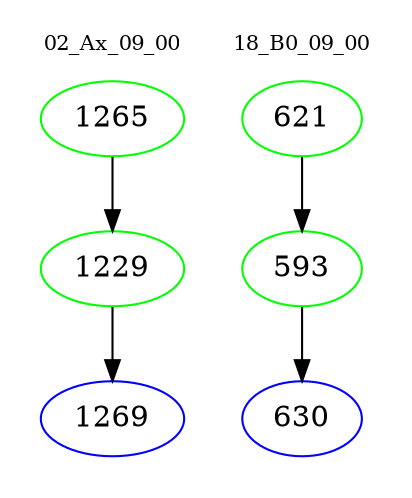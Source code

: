 digraph{
subgraph cluster_0 {
color = white
label = "02_Ax_09_00";
fontsize=10;
T0_1265 [label="1265", color="green"]
T0_1265 -> T0_1229 [color="black"]
T0_1229 [label="1229", color="green"]
T0_1229 -> T0_1269 [color="black"]
T0_1269 [label="1269", color="blue"]
}
subgraph cluster_1 {
color = white
label = "18_B0_09_00";
fontsize=10;
T1_621 [label="621", color="green"]
T1_621 -> T1_593 [color="black"]
T1_593 [label="593", color="green"]
T1_593 -> T1_630 [color="black"]
T1_630 [label="630", color="blue"]
}
}
